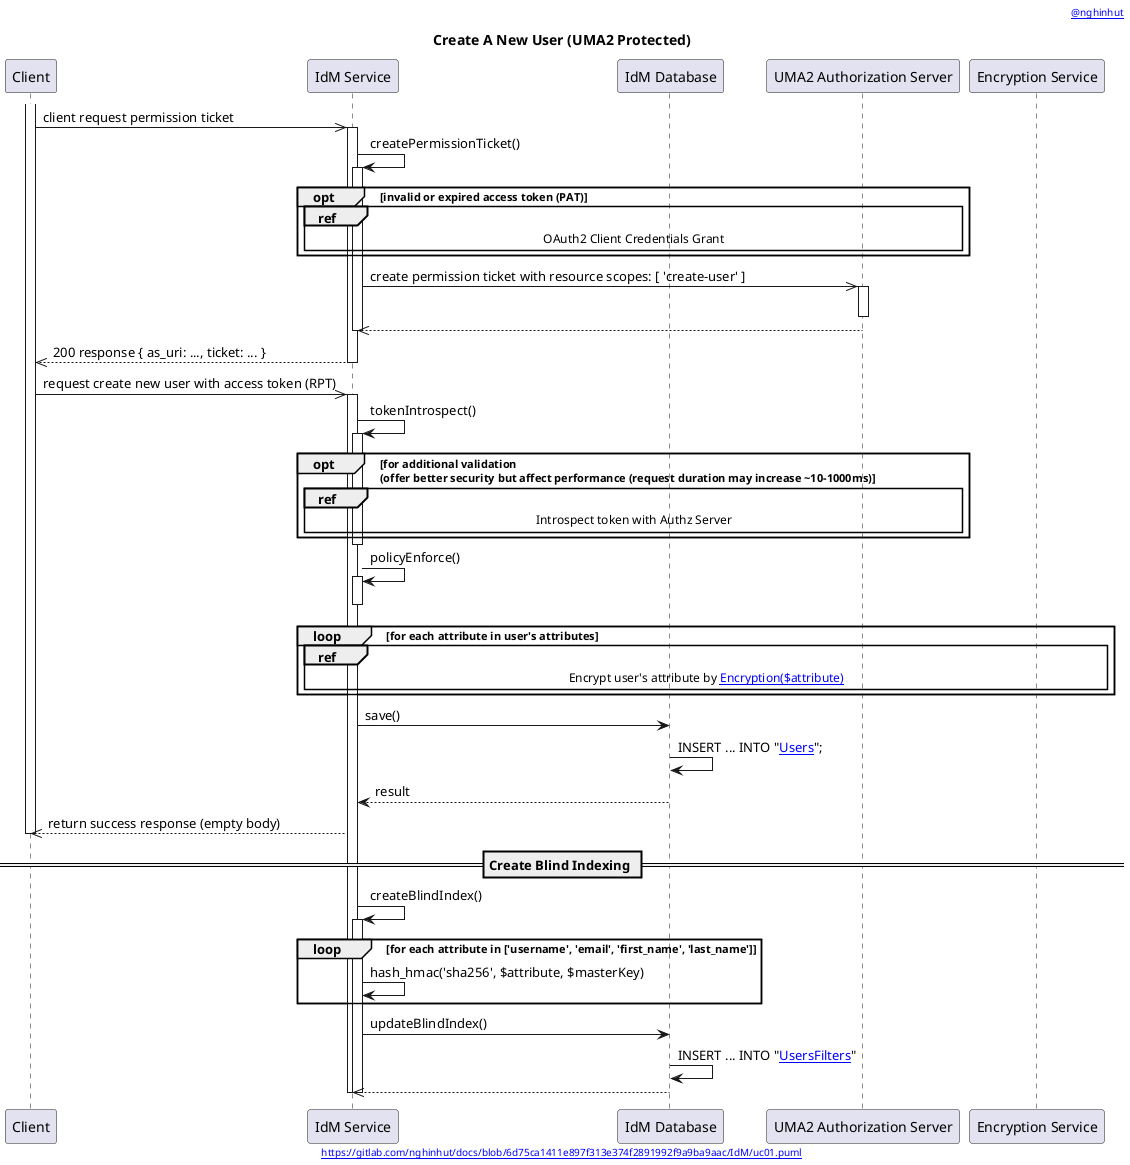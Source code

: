 @startuml
'-----START auto generated metadata please keep comment here to allow auto update-----
'-----DON'T EDIT THIS SECTION, INSTEAD RE-RUN prebuild.sh TO UPDATE-----
header [[https://www.nghinhut.dev?from=http%5C%3A%5C%2F%5C%2Fwww%5C.plantuml%5C.com%5C%2Fplantuml%5C%2Fproxy%3Ffmt%3Dsvg%5C%26src%3Dhttps%5C%3A%5C%2F%5C%2Fgitlab%5C.com%5C%2Fnghinhut%5C%2Fdocs%5C%2Fraw%5C%2F6d75ca1411e897f313e374f2891992f9a9ba9aac%5C%2FIdM%5C%2Fuc01%5C.puml%0A @nghinhut]]
footer [[http://www.plantuml.com/plantuml/proxy?fmt=svg&src=https://gitlab.com/nghinhut/docs/raw/6d75ca1411e897f313e374f2891992f9a9ba9aac/IdM/uc01.puml https://gitlab.com/nghinhut/docs/blob/6d75ca1411e897f313e374f2891992f9a9ba9aac/IdM/uc01.puml]]
'-----END auto generated metadata please keep comment here to allow auto update-----

!$REPO_URL = "https://gitlab.com/nghinhut/docs/raw/master/IdM"
!$PLANTUML_PROXY_URL = "http://www.plantuml.com/plantuml/proxy"
!$BASE_URL = $PLANTUML_PROXY_URL + "?fmt=svg&src=" + $REPO_URL
title Create A New User (UMA2 Protected)

participant "Client" as client
participant "IdM Service" as idm
participant "IdM Database" as db
participant "UMA2 Authorization Server" as as
participant "Encryption Service" as es

activate client
client ->> idm : client request permission ticket
activate idm
    idm -> idm : createPermissionTicket()
    activate idm
        opt invalid or expired access token (PAT)
            ref over idm, as
                OAuth2 Client Credentials Grant
            end
        end
        idm ->> as : create permission ticket with resource scopes: [ 'create-user' ]
        activate as
        deactivate as
        idm <<-- as
    deactivate idm

client <<-- idm : 200 response { as_uri: ..., ticket: ... }
deactivate idm

client ->> idm : request create new user with access token (RPT)
activate idm


idm -> idm : tokenIntrospect()
activate idm
    opt for additional validation\n(offer better security but affect performance (request duration may increase ~10-1000ms)
        ref over idm, as
            Introspect token with Authz Server
        end
    end
deactivate idm


idm -> idm : policyEnforce()
activate idm
deactivate idm


loop for each attribute in user's attributes
    ref over idm, es
        Encrypt user's attribute by [[$BASE_URL/encryption.function.puml Encryption($attribute)]]
    end
end


idm -> db : save()
    db -> db : INSERT ... INTO "[[$BASE_URL/class.puml Users]]";
idm <-- db : result

client <<-- idm : return success response (empty body)
deactivate client

== Create Blind Indexing ==
idm -> idm : createBlindIndex()
activate idm
    loop for each attribute in ['username', 'email', 'first_name', 'last_name']
        idm -> idm : hash_hmac('sha256', $attribute, $masterKey)
    end
    idm -> db : updateBlindIndex()
        db -> db : INSERT ... INTO "[[$BASE_URL/class.puml UsersFilters]]"
    idm <<-- db
deactivate idm


deactivate idm

@enduml

